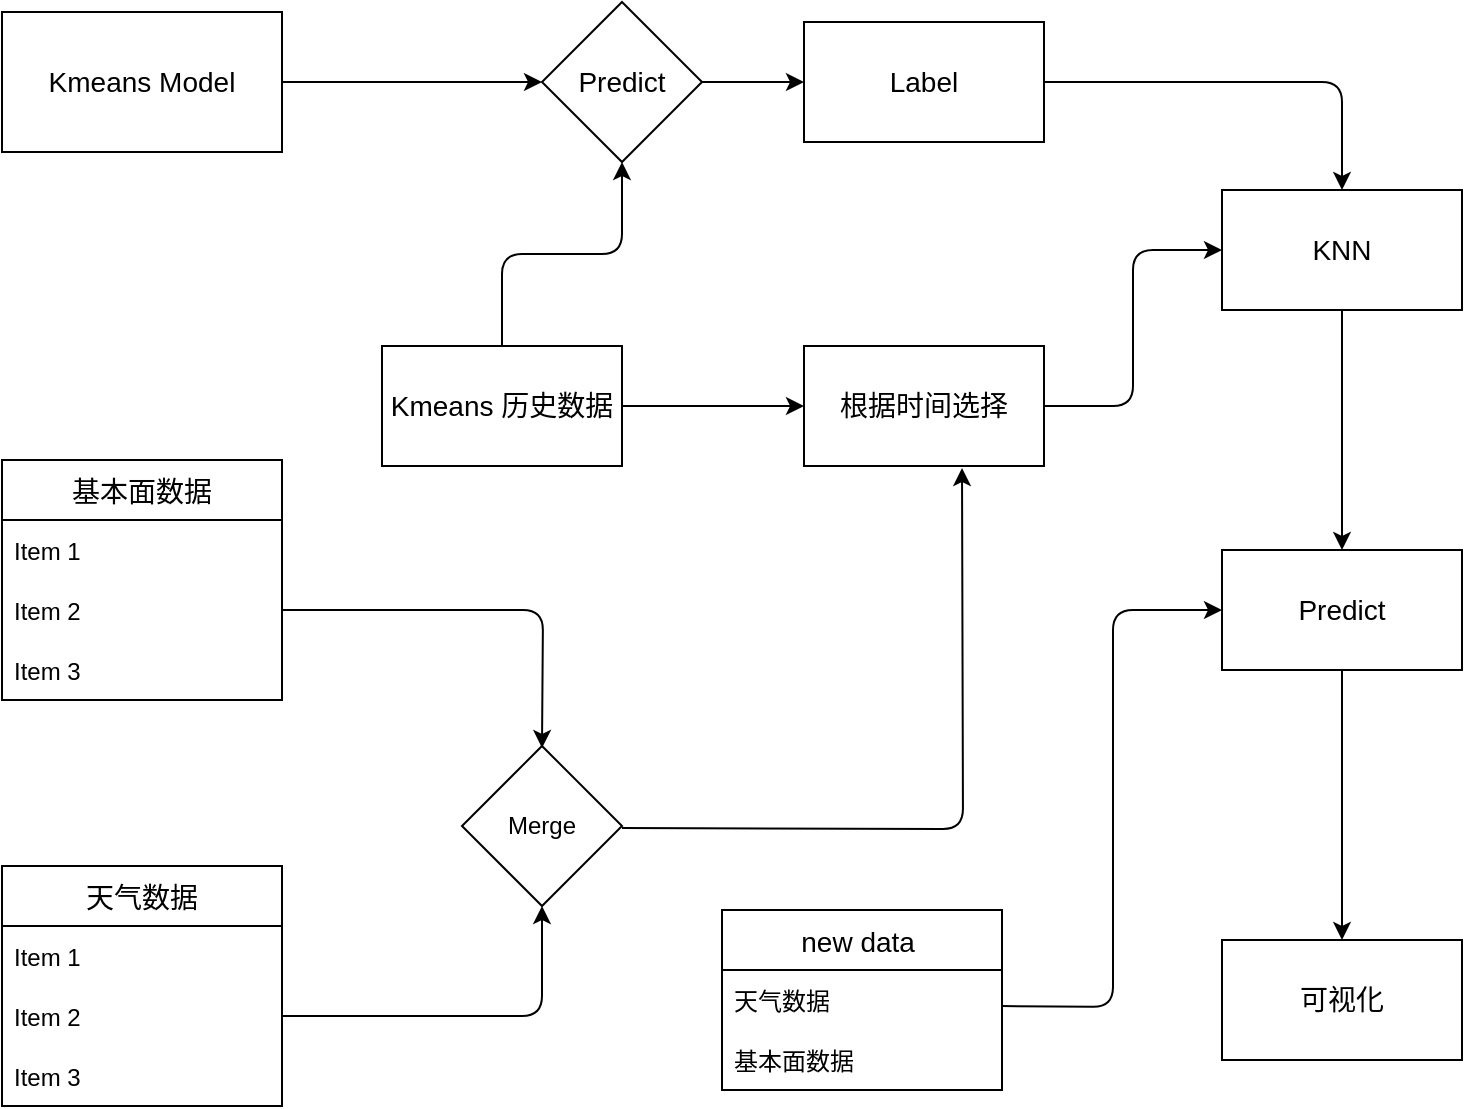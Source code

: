 <mxfile version="16.5.6" type="device"><diagram id="-1ivZ3i1Y8UKcGpYD4Ei" name="第 1 页"><mxGraphModel dx="1550" dy="811" grid="1" gridSize="10" guides="1" tooltips="1" connect="1" arrows="1" fold="1" page="1" pageScale="1" pageWidth="827" pageHeight="1169" math="0" shadow="0"><root><mxCell id="0"/><mxCell id="1" parent="0"/><mxCell id="26" style="edgeStyle=orthogonalEdgeStyle;html=1;entryX=0;entryY=0.5;entryDx=0;entryDy=0;" parent="1" source="2" target="25" edge="1"><mxGeometry relative="1" as="geometry"/></mxCell><mxCell id="2" value="&lt;font style=&quot;font-size: 14px&quot;&gt;Kmeans Model&lt;/font&gt;" style="rounded=0;whiteSpace=wrap;html=1;" parent="1" vertex="1"><mxGeometry x="49" y="301" width="140" height="70" as="geometry"/></mxCell><mxCell id="6" value="基本面数据" style="swimlane;fontStyle=0;childLayout=stackLayout;horizontal=1;startSize=30;horizontalStack=0;resizeParent=1;resizeParentMax=0;resizeLast=0;collapsible=1;marginBottom=0;fontSize=14;" parent="1" vertex="1"><mxGeometry x="49" y="525" width="140" height="120" as="geometry"><mxRectangle x="40" y="560" width="90" height="30" as="alternateBounds"/></mxGeometry></mxCell><mxCell id="7" value="Item 1" style="text;strokeColor=none;fillColor=none;align=left;verticalAlign=middle;spacingLeft=4;spacingRight=4;overflow=hidden;points=[[0,0.5],[1,0.5]];portConstraint=eastwest;rotatable=0;" parent="6" vertex="1"><mxGeometry y="30" width="140" height="30" as="geometry"/></mxCell><mxCell id="8" value="Item 2" style="text;strokeColor=none;fillColor=none;align=left;verticalAlign=middle;spacingLeft=4;spacingRight=4;overflow=hidden;points=[[0,0.5],[1,0.5]];portConstraint=eastwest;rotatable=0;" parent="6" vertex="1"><mxGeometry y="60" width="140" height="30" as="geometry"/></mxCell><mxCell id="9" value="Item 3" style="text;strokeColor=none;fillColor=none;align=left;verticalAlign=middle;spacingLeft=4;spacingRight=4;overflow=hidden;points=[[0,0.5],[1,0.5]];portConstraint=eastwest;rotatable=0;" parent="6" vertex="1"><mxGeometry y="90" width="140" height="30" as="geometry"/></mxCell><mxCell id="10" value="天气数据" style="swimlane;fontStyle=0;childLayout=stackLayout;horizontal=1;startSize=30;horizontalStack=0;resizeParent=1;resizeParentMax=0;resizeLast=0;collapsible=1;marginBottom=0;fontSize=14;" parent="1" vertex="1"><mxGeometry x="49" y="728" width="140" height="120" as="geometry"><mxRectangle x="40" y="770" width="80" height="30" as="alternateBounds"/></mxGeometry></mxCell><mxCell id="11" value="Item 1" style="text;strokeColor=none;fillColor=none;align=left;verticalAlign=middle;spacingLeft=4;spacingRight=4;overflow=hidden;points=[[0,0.5],[1,0.5]];portConstraint=eastwest;rotatable=0;" parent="10" vertex="1"><mxGeometry y="30" width="140" height="30" as="geometry"/></mxCell><mxCell id="12" value="Item 2" style="text;strokeColor=none;fillColor=none;align=left;verticalAlign=middle;spacingLeft=4;spacingRight=4;overflow=hidden;points=[[0,0.5],[1,0.5]];portConstraint=eastwest;rotatable=0;" parent="10" vertex="1"><mxGeometry y="60" width="140" height="30" as="geometry"/></mxCell><mxCell id="13" value="Item 3" style="text;strokeColor=none;fillColor=none;align=left;verticalAlign=middle;spacingLeft=4;spacingRight=4;overflow=hidden;points=[[0,0.5],[1,0.5]];portConstraint=eastwest;rotatable=0;" parent="10" vertex="1"><mxGeometry y="90" width="140" height="30" as="geometry"/></mxCell><mxCell id="33" style="edgeStyle=orthogonalEdgeStyle;html=1;entryX=0.5;entryY=1;entryDx=0;entryDy=0;" parent="1" edge="1"><mxGeometry relative="1" as="geometry"><mxPoint x="359" y="709" as="sourcePoint"/><mxPoint x="529" y="529" as="targetPoint"/></mxGeometry></mxCell><mxCell id="14" value="Merge" style="rhombus;whiteSpace=wrap;html=1;" parent="1" vertex="1"><mxGeometry x="279" y="668" width="80" height="80" as="geometry"/></mxCell><mxCell id="21" style="edgeStyle=orthogonalEdgeStyle;html=1;entryX=0.5;entryY=1;entryDx=0;entryDy=0;" parent="1" source="12" target="14" edge="1"><mxGeometry relative="1" as="geometry"/></mxCell><mxCell id="22" style="edgeStyle=orthogonalEdgeStyle;html=1;entryX=0.5;entryY=0;entryDx=0;entryDy=0;" parent="1" source="8" edge="1"><mxGeometry relative="1" as="geometry"><mxPoint x="319" y="669" as="targetPoint"/></mxGeometry></mxCell><mxCell id="32" style="edgeStyle=orthogonalEdgeStyle;html=1;" parent="1" source="24" target="31" edge="1"><mxGeometry relative="1" as="geometry"/></mxCell><mxCell id="35" style="edgeStyle=orthogonalEdgeStyle;html=1;entryX=0.5;entryY=1;entryDx=0;entryDy=0;" parent="1" source="24" target="25" edge="1"><mxGeometry relative="1" as="geometry"/></mxCell><mxCell id="24" value="&lt;font style=&quot;font-size: 14px&quot;&gt;Kmeans 历史数据&lt;/font&gt;" style="rounded=0;whiteSpace=wrap;html=1;" parent="1" vertex="1"><mxGeometry x="239" y="468" width="120" height="60" as="geometry"/></mxCell><mxCell id="37" value="" style="edgeStyle=orthogonalEdgeStyle;html=1;" parent="1" source="25" target="36" edge="1"><mxGeometry relative="1" as="geometry"/></mxCell><mxCell id="25" value="&lt;font style=&quot;font-size: 14px&quot;&gt;Predict&lt;/font&gt;" style="rhombus;whiteSpace=wrap;html=1;" parent="1" vertex="1"><mxGeometry x="319" y="296" width="80" height="80" as="geometry"/></mxCell><mxCell id="41" style="edgeStyle=orthogonalEdgeStyle;html=1;entryX=0;entryY=0.5;entryDx=0;entryDy=0;" parent="1" source="31" target="39" edge="1"><mxGeometry relative="1" as="geometry"/></mxCell><mxCell id="31" value="&lt;font style=&quot;font-size: 14px&quot;&gt;根据时间选择&lt;/font&gt;" style="rounded=0;whiteSpace=wrap;html=1;" parent="1" vertex="1"><mxGeometry x="450" y="468" width="120" height="60" as="geometry"/></mxCell><mxCell id="40" style="edgeStyle=orthogonalEdgeStyle;html=1;entryX=0.5;entryY=0;entryDx=0;entryDy=0;" parent="1" source="36" target="39" edge="1"><mxGeometry relative="1" as="geometry"/></mxCell><mxCell id="36" value="&lt;font style=&quot;font-size: 14px&quot;&gt;Label&lt;/font&gt;" style="rounded=0;whiteSpace=wrap;html=1;" parent="1" vertex="1"><mxGeometry x="450" y="306" width="120" height="60" as="geometry"/></mxCell><mxCell id="44" style="edgeStyle=orthogonalEdgeStyle;html=1;" parent="1" source="39" target="43" edge="1"><mxGeometry relative="1" as="geometry"/></mxCell><mxCell id="39" value="&lt;font style=&quot;font-size: 14px&quot;&gt;KNN&lt;/font&gt;" style="rounded=0;whiteSpace=wrap;html=1;" parent="1" vertex="1"><mxGeometry x="659" y="390" width="120" height="60" as="geometry"/></mxCell><mxCell id="49" style="edgeStyle=orthogonalEdgeStyle;html=1;" parent="1" source="43" target="47" edge="1"><mxGeometry relative="1" as="geometry"/></mxCell><mxCell id="43" value="&lt;font style=&quot;font-size: 14px&quot;&gt;Predict&lt;/font&gt;" style="rounded=0;whiteSpace=wrap;html=1;" parent="1" vertex="1"><mxGeometry x="659" y="570" width="120" height="60" as="geometry"/></mxCell><mxCell id="46" style="edgeStyle=orthogonalEdgeStyle;html=1;entryX=0;entryY=0.5;entryDx=0;entryDy=0;" parent="1" target="43" edge="1"><mxGeometry relative="1" as="geometry"><mxPoint x="549" y="798" as="sourcePoint"/></mxGeometry></mxCell><mxCell id="47" value="&lt;font style=&quot;font-size: 14px&quot;&gt;可视化&lt;/font&gt;" style="rounded=0;whiteSpace=wrap;html=1;" parent="1" vertex="1"><mxGeometry x="659" y="765" width="120" height="60" as="geometry"/></mxCell><mxCell id="50" value="new data " style="swimlane;fontStyle=0;childLayout=stackLayout;horizontal=1;startSize=30;horizontalStack=0;resizeParent=1;resizeParentMax=0;resizeLast=0;collapsible=1;marginBottom=0;fontSize=14;" parent="1" vertex="1"><mxGeometry x="409" y="750" width="140" height="90" as="geometry"/></mxCell><mxCell id="51" value="天气数据" style="text;strokeColor=none;fillColor=none;align=left;verticalAlign=middle;spacingLeft=4;spacingRight=4;overflow=hidden;points=[[0,0.5],[1,0.5]];portConstraint=eastwest;rotatable=0;" parent="50" vertex="1"><mxGeometry y="30" width="140" height="30" as="geometry"/></mxCell><mxCell id="52" value="基本面数据" style="text;strokeColor=none;fillColor=none;align=left;verticalAlign=middle;spacingLeft=4;spacingRight=4;overflow=hidden;points=[[0,0.5],[1,0.5]];portConstraint=eastwest;rotatable=0;" parent="50" vertex="1"><mxGeometry y="60" width="140" height="30" as="geometry"/></mxCell></root></mxGraphModel></diagram></mxfile>